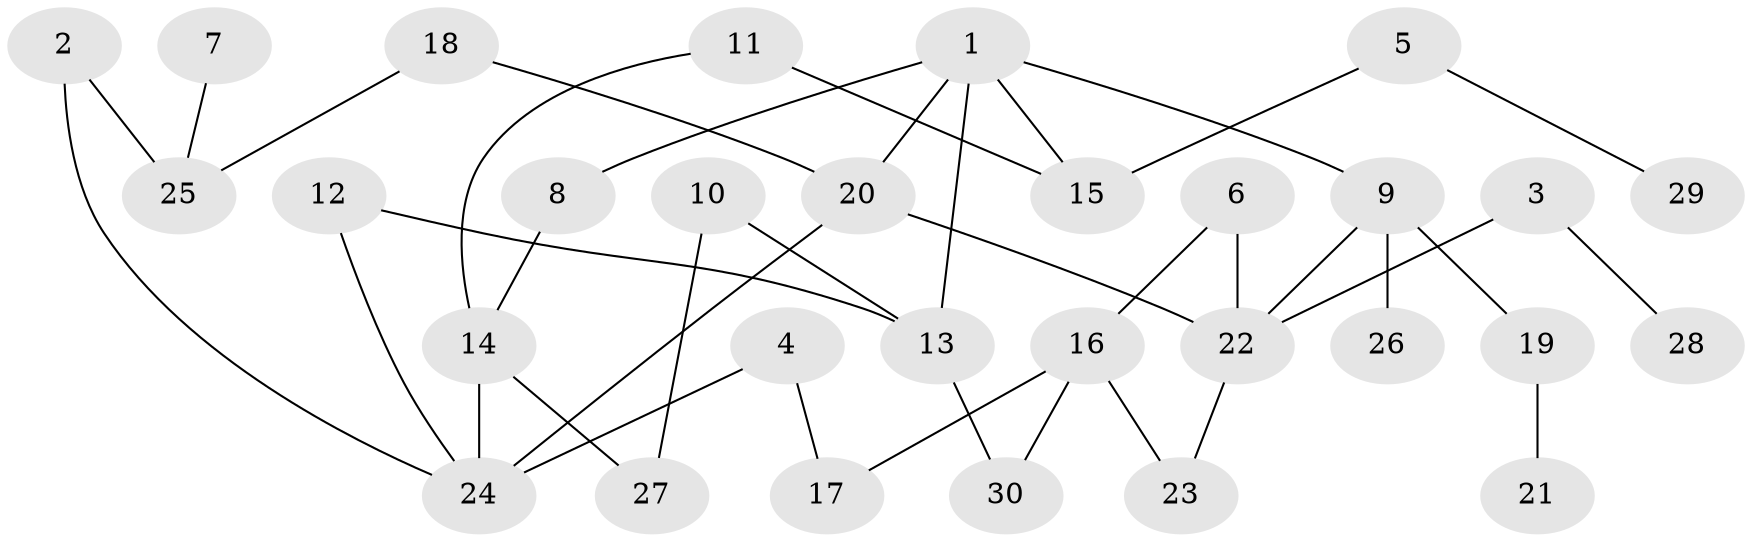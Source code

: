 // original degree distribution, {5: 0.06666666666666667, 7: 0.03333333333333333, 6: 0.016666666666666666, 3: 0.1, 4: 0.06666666666666667, 2: 0.31666666666666665, 1: 0.4}
// Generated by graph-tools (version 1.1) at 2025/01/03/09/25 03:01:00]
// undirected, 30 vertices, 38 edges
graph export_dot {
graph [start="1"]
  node [color=gray90,style=filled];
  1;
  2;
  3;
  4;
  5;
  6;
  7;
  8;
  9;
  10;
  11;
  12;
  13;
  14;
  15;
  16;
  17;
  18;
  19;
  20;
  21;
  22;
  23;
  24;
  25;
  26;
  27;
  28;
  29;
  30;
  1 -- 8 [weight=1.0];
  1 -- 9 [weight=1.0];
  1 -- 13 [weight=1.0];
  1 -- 15 [weight=1.0];
  1 -- 20 [weight=1.0];
  2 -- 24 [weight=1.0];
  2 -- 25 [weight=1.0];
  3 -- 22 [weight=1.0];
  3 -- 28 [weight=1.0];
  4 -- 17 [weight=1.0];
  4 -- 24 [weight=1.0];
  5 -- 15 [weight=1.0];
  5 -- 29 [weight=1.0];
  6 -- 16 [weight=1.0];
  6 -- 22 [weight=1.0];
  7 -- 25 [weight=1.0];
  8 -- 14 [weight=1.0];
  9 -- 19 [weight=1.0];
  9 -- 22 [weight=1.0];
  9 -- 26 [weight=1.0];
  10 -- 13 [weight=1.0];
  10 -- 27 [weight=1.0];
  11 -- 14 [weight=1.0];
  11 -- 15 [weight=1.0];
  12 -- 13 [weight=1.0];
  12 -- 24 [weight=1.0];
  13 -- 30 [weight=1.0];
  14 -- 24 [weight=1.0];
  14 -- 27 [weight=1.0];
  16 -- 17 [weight=1.0];
  16 -- 23 [weight=1.0];
  16 -- 30 [weight=1.0];
  18 -- 20 [weight=1.0];
  18 -- 25 [weight=1.0];
  19 -- 21 [weight=1.0];
  20 -- 22 [weight=1.0];
  20 -- 24 [weight=1.0];
  22 -- 23 [weight=1.0];
}
